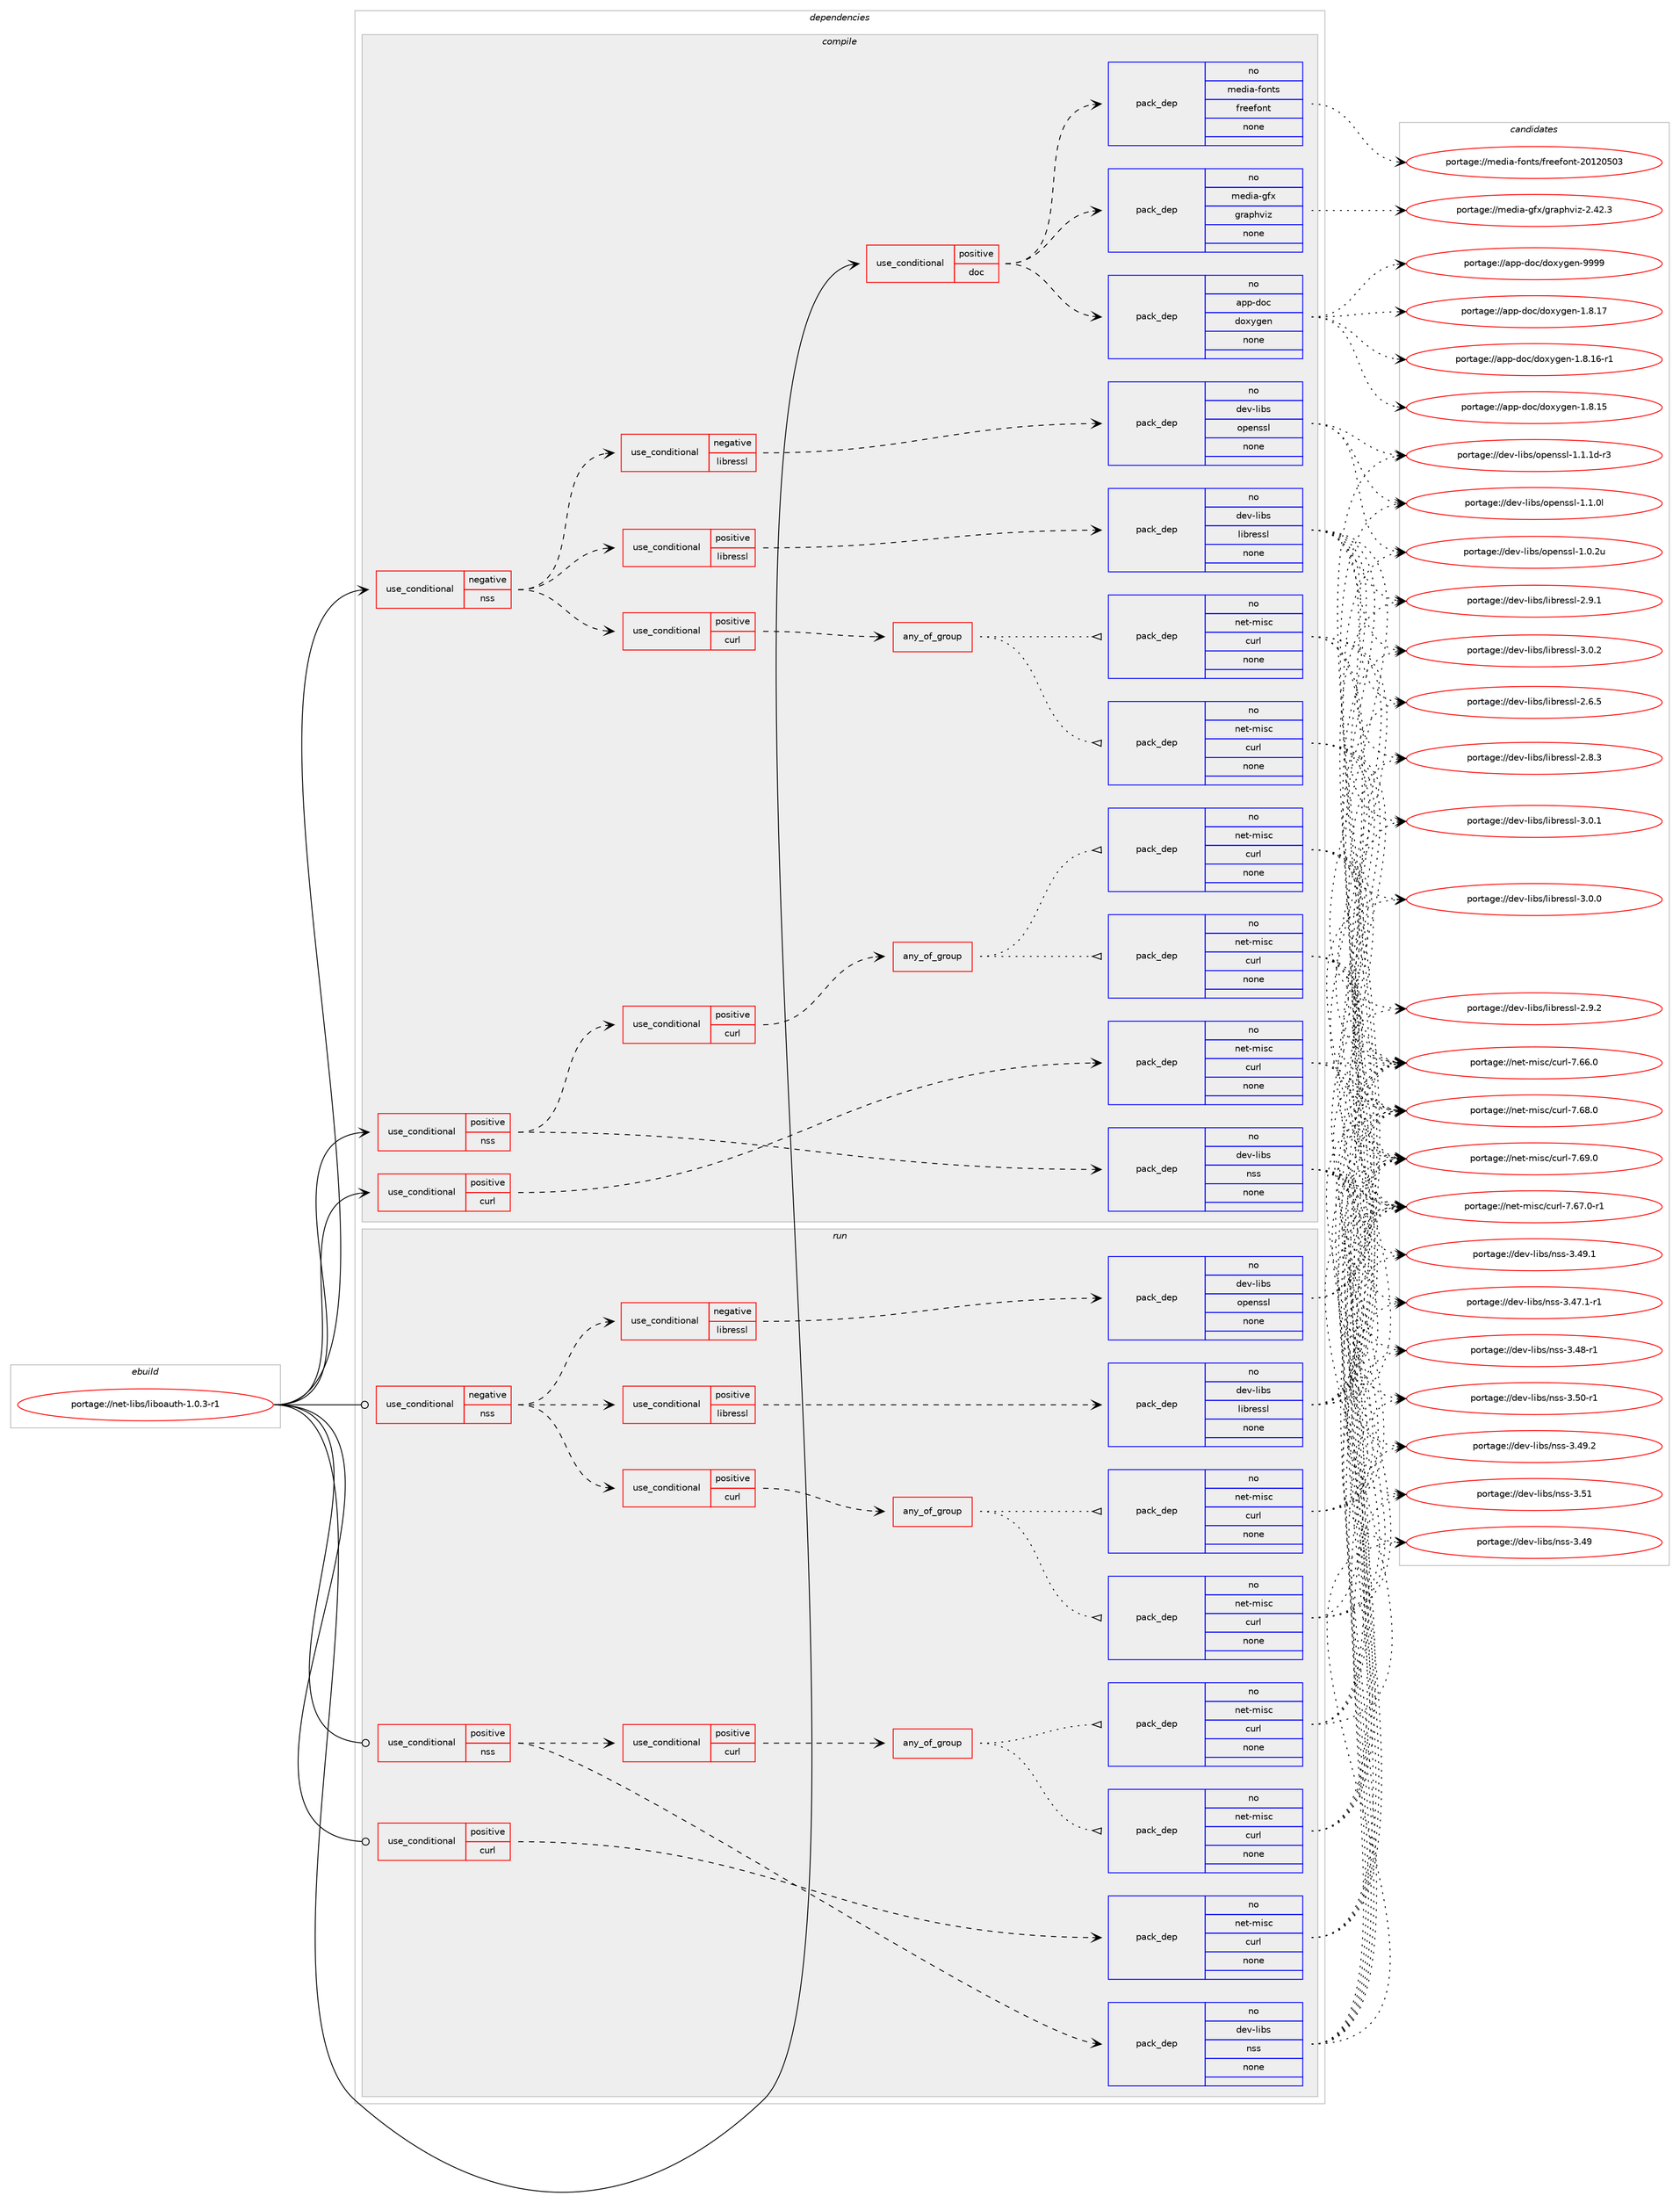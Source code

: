 digraph prolog {

# *************
# Graph options
# *************

newrank=true;
concentrate=true;
compound=true;
graph [rankdir=LR,fontname=Helvetica,fontsize=10,ranksep=1.5];#, ranksep=2.5, nodesep=0.2];
edge  [arrowhead=vee];
node  [fontname=Helvetica,fontsize=10];

# **********
# The ebuild
# **********

subgraph cluster_leftcol {
color=gray;
rank=same;
label=<<i>ebuild</i>>;
id [label="portage://net-libs/liboauth-1.0.3-r1", color=red, width=4, href="../net-libs/liboauth-1.0.3-r1.svg"];
}

# ****************
# The dependencies
# ****************

subgraph cluster_midcol {
color=gray;
label=<<i>dependencies</i>>;
subgraph cluster_compile {
fillcolor="#eeeeee";
style=filled;
label=<<i>compile</i>>;
subgraph cond11942 {
dependency59530 [label=<<TABLE BORDER="0" CELLBORDER="1" CELLSPACING="0" CELLPADDING="4"><TR><TD ROWSPAN="3" CELLPADDING="10">use_conditional</TD></TR><TR><TD>negative</TD></TR><TR><TD>nss</TD></TR></TABLE>>, shape=none, color=red];
subgraph cond11943 {
dependency59531 [label=<<TABLE BORDER="0" CELLBORDER="1" CELLSPACING="0" CELLPADDING="4"><TR><TD ROWSPAN="3" CELLPADDING="10">use_conditional</TD></TR><TR><TD>negative</TD></TR><TR><TD>libressl</TD></TR></TABLE>>, shape=none, color=red];
subgraph pack46398 {
dependency59532 [label=<<TABLE BORDER="0" CELLBORDER="1" CELLSPACING="0" CELLPADDING="4" WIDTH="220"><TR><TD ROWSPAN="6" CELLPADDING="30">pack_dep</TD></TR><TR><TD WIDTH="110">no</TD></TR><TR><TD>dev-libs</TD></TR><TR><TD>openssl</TD></TR><TR><TD>none</TD></TR><TR><TD></TD></TR></TABLE>>, shape=none, color=blue];
}
dependency59531:e -> dependency59532:w [weight=20,style="dashed",arrowhead="vee"];
}
dependency59530:e -> dependency59531:w [weight=20,style="dashed",arrowhead="vee"];
subgraph cond11944 {
dependency59533 [label=<<TABLE BORDER="0" CELLBORDER="1" CELLSPACING="0" CELLPADDING="4"><TR><TD ROWSPAN="3" CELLPADDING="10">use_conditional</TD></TR><TR><TD>positive</TD></TR><TR><TD>libressl</TD></TR></TABLE>>, shape=none, color=red];
subgraph pack46399 {
dependency59534 [label=<<TABLE BORDER="0" CELLBORDER="1" CELLSPACING="0" CELLPADDING="4" WIDTH="220"><TR><TD ROWSPAN="6" CELLPADDING="30">pack_dep</TD></TR><TR><TD WIDTH="110">no</TD></TR><TR><TD>dev-libs</TD></TR><TR><TD>libressl</TD></TR><TR><TD>none</TD></TR><TR><TD></TD></TR></TABLE>>, shape=none, color=blue];
}
dependency59533:e -> dependency59534:w [weight=20,style="dashed",arrowhead="vee"];
}
dependency59530:e -> dependency59533:w [weight=20,style="dashed",arrowhead="vee"];
subgraph cond11945 {
dependency59535 [label=<<TABLE BORDER="0" CELLBORDER="1" CELLSPACING="0" CELLPADDING="4"><TR><TD ROWSPAN="3" CELLPADDING="10">use_conditional</TD></TR><TR><TD>positive</TD></TR><TR><TD>curl</TD></TR></TABLE>>, shape=none, color=red];
subgraph any1169 {
dependency59536 [label=<<TABLE BORDER="0" CELLBORDER="1" CELLSPACING="0" CELLPADDING="4"><TR><TD CELLPADDING="10">any_of_group</TD></TR></TABLE>>, shape=none, color=red];subgraph pack46400 {
dependency59537 [label=<<TABLE BORDER="0" CELLBORDER="1" CELLSPACING="0" CELLPADDING="4" WIDTH="220"><TR><TD ROWSPAN="6" CELLPADDING="30">pack_dep</TD></TR><TR><TD WIDTH="110">no</TD></TR><TR><TD>net-misc</TD></TR><TR><TD>curl</TD></TR><TR><TD>none</TD></TR><TR><TD></TD></TR></TABLE>>, shape=none, color=blue];
}
dependency59536:e -> dependency59537:w [weight=20,style="dotted",arrowhead="oinv"];
subgraph pack46401 {
dependency59538 [label=<<TABLE BORDER="0" CELLBORDER="1" CELLSPACING="0" CELLPADDING="4" WIDTH="220"><TR><TD ROWSPAN="6" CELLPADDING="30">pack_dep</TD></TR><TR><TD WIDTH="110">no</TD></TR><TR><TD>net-misc</TD></TR><TR><TD>curl</TD></TR><TR><TD>none</TD></TR><TR><TD></TD></TR></TABLE>>, shape=none, color=blue];
}
dependency59536:e -> dependency59538:w [weight=20,style="dotted",arrowhead="oinv"];
}
dependency59535:e -> dependency59536:w [weight=20,style="dashed",arrowhead="vee"];
}
dependency59530:e -> dependency59535:w [weight=20,style="dashed",arrowhead="vee"];
}
id:e -> dependency59530:w [weight=20,style="solid",arrowhead="vee"];
subgraph cond11946 {
dependency59539 [label=<<TABLE BORDER="0" CELLBORDER="1" CELLSPACING="0" CELLPADDING="4"><TR><TD ROWSPAN="3" CELLPADDING="10">use_conditional</TD></TR><TR><TD>positive</TD></TR><TR><TD>curl</TD></TR></TABLE>>, shape=none, color=red];
subgraph pack46402 {
dependency59540 [label=<<TABLE BORDER="0" CELLBORDER="1" CELLSPACING="0" CELLPADDING="4" WIDTH="220"><TR><TD ROWSPAN="6" CELLPADDING="30">pack_dep</TD></TR><TR><TD WIDTH="110">no</TD></TR><TR><TD>net-misc</TD></TR><TR><TD>curl</TD></TR><TR><TD>none</TD></TR><TR><TD></TD></TR></TABLE>>, shape=none, color=blue];
}
dependency59539:e -> dependency59540:w [weight=20,style="dashed",arrowhead="vee"];
}
id:e -> dependency59539:w [weight=20,style="solid",arrowhead="vee"];
subgraph cond11947 {
dependency59541 [label=<<TABLE BORDER="0" CELLBORDER="1" CELLSPACING="0" CELLPADDING="4"><TR><TD ROWSPAN="3" CELLPADDING="10">use_conditional</TD></TR><TR><TD>positive</TD></TR><TR><TD>doc</TD></TR></TABLE>>, shape=none, color=red];
subgraph pack46403 {
dependency59542 [label=<<TABLE BORDER="0" CELLBORDER="1" CELLSPACING="0" CELLPADDING="4" WIDTH="220"><TR><TD ROWSPAN="6" CELLPADDING="30">pack_dep</TD></TR><TR><TD WIDTH="110">no</TD></TR><TR><TD>app-doc</TD></TR><TR><TD>doxygen</TD></TR><TR><TD>none</TD></TR><TR><TD></TD></TR></TABLE>>, shape=none, color=blue];
}
dependency59541:e -> dependency59542:w [weight=20,style="dashed",arrowhead="vee"];
subgraph pack46404 {
dependency59543 [label=<<TABLE BORDER="0" CELLBORDER="1" CELLSPACING="0" CELLPADDING="4" WIDTH="220"><TR><TD ROWSPAN="6" CELLPADDING="30">pack_dep</TD></TR><TR><TD WIDTH="110">no</TD></TR><TR><TD>media-gfx</TD></TR><TR><TD>graphviz</TD></TR><TR><TD>none</TD></TR><TR><TD></TD></TR></TABLE>>, shape=none, color=blue];
}
dependency59541:e -> dependency59543:w [weight=20,style="dashed",arrowhead="vee"];
subgraph pack46405 {
dependency59544 [label=<<TABLE BORDER="0" CELLBORDER="1" CELLSPACING="0" CELLPADDING="4" WIDTH="220"><TR><TD ROWSPAN="6" CELLPADDING="30">pack_dep</TD></TR><TR><TD WIDTH="110">no</TD></TR><TR><TD>media-fonts</TD></TR><TR><TD>freefont</TD></TR><TR><TD>none</TD></TR><TR><TD></TD></TR></TABLE>>, shape=none, color=blue];
}
dependency59541:e -> dependency59544:w [weight=20,style="dashed",arrowhead="vee"];
}
id:e -> dependency59541:w [weight=20,style="solid",arrowhead="vee"];
subgraph cond11948 {
dependency59545 [label=<<TABLE BORDER="0" CELLBORDER="1" CELLSPACING="0" CELLPADDING="4"><TR><TD ROWSPAN="3" CELLPADDING="10">use_conditional</TD></TR><TR><TD>positive</TD></TR><TR><TD>nss</TD></TR></TABLE>>, shape=none, color=red];
subgraph pack46406 {
dependency59546 [label=<<TABLE BORDER="0" CELLBORDER="1" CELLSPACING="0" CELLPADDING="4" WIDTH="220"><TR><TD ROWSPAN="6" CELLPADDING="30">pack_dep</TD></TR><TR><TD WIDTH="110">no</TD></TR><TR><TD>dev-libs</TD></TR><TR><TD>nss</TD></TR><TR><TD>none</TD></TR><TR><TD></TD></TR></TABLE>>, shape=none, color=blue];
}
dependency59545:e -> dependency59546:w [weight=20,style="dashed",arrowhead="vee"];
subgraph cond11949 {
dependency59547 [label=<<TABLE BORDER="0" CELLBORDER="1" CELLSPACING="0" CELLPADDING="4"><TR><TD ROWSPAN="3" CELLPADDING="10">use_conditional</TD></TR><TR><TD>positive</TD></TR><TR><TD>curl</TD></TR></TABLE>>, shape=none, color=red];
subgraph any1170 {
dependency59548 [label=<<TABLE BORDER="0" CELLBORDER="1" CELLSPACING="0" CELLPADDING="4"><TR><TD CELLPADDING="10">any_of_group</TD></TR></TABLE>>, shape=none, color=red];subgraph pack46407 {
dependency59549 [label=<<TABLE BORDER="0" CELLBORDER="1" CELLSPACING="0" CELLPADDING="4" WIDTH="220"><TR><TD ROWSPAN="6" CELLPADDING="30">pack_dep</TD></TR><TR><TD WIDTH="110">no</TD></TR><TR><TD>net-misc</TD></TR><TR><TD>curl</TD></TR><TR><TD>none</TD></TR><TR><TD></TD></TR></TABLE>>, shape=none, color=blue];
}
dependency59548:e -> dependency59549:w [weight=20,style="dotted",arrowhead="oinv"];
subgraph pack46408 {
dependency59550 [label=<<TABLE BORDER="0" CELLBORDER="1" CELLSPACING="0" CELLPADDING="4" WIDTH="220"><TR><TD ROWSPAN="6" CELLPADDING="30">pack_dep</TD></TR><TR><TD WIDTH="110">no</TD></TR><TR><TD>net-misc</TD></TR><TR><TD>curl</TD></TR><TR><TD>none</TD></TR><TR><TD></TD></TR></TABLE>>, shape=none, color=blue];
}
dependency59548:e -> dependency59550:w [weight=20,style="dotted",arrowhead="oinv"];
}
dependency59547:e -> dependency59548:w [weight=20,style="dashed",arrowhead="vee"];
}
dependency59545:e -> dependency59547:w [weight=20,style="dashed",arrowhead="vee"];
}
id:e -> dependency59545:w [weight=20,style="solid",arrowhead="vee"];
}
subgraph cluster_compileandrun {
fillcolor="#eeeeee";
style=filled;
label=<<i>compile and run</i>>;
}
subgraph cluster_run {
fillcolor="#eeeeee";
style=filled;
label=<<i>run</i>>;
subgraph cond11950 {
dependency59551 [label=<<TABLE BORDER="0" CELLBORDER="1" CELLSPACING="0" CELLPADDING="4"><TR><TD ROWSPAN="3" CELLPADDING="10">use_conditional</TD></TR><TR><TD>negative</TD></TR><TR><TD>nss</TD></TR></TABLE>>, shape=none, color=red];
subgraph cond11951 {
dependency59552 [label=<<TABLE BORDER="0" CELLBORDER="1" CELLSPACING="0" CELLPADDING="4"><TR><TD ROWSPAN="3" CELLPADDING="10">use_conditional</TD></TR><TR><TD>negative</TD></TR><TR><TD>libressl</TD></TR></TABLE>>, shape=none, color=red];
subgraph pack46409 {
dependency59553 [label=<<TABLE BORDER="0" CELLBORDER="1" CELLSPACING="0" CELLPADDING="4" WIDTH="220"><TR><TD ROWSPAN="6" CELLPADDING="30">pack_dep</TD></TR><TR><TD WIDTH="110">no</TD></TR><TR><TD>dev-libs</TD></TR><TR><TD>openssl</TD></TR><TR><TD>none</TD></TR><TR><TD></TD></TR></TABLE>>, shape=none, color=blue];
}
dependency59552:e -> dependency59553:w [weight=20,style="dashed",arrowhead="vee"];
}
dependency59551:e -> dependency59552:w [weight=20,style="dashed",arrowhead="vee"];
subgraph cond11952 {
dependency59554 [label=<<TABLE BORDER="0" CELLBORDER="1" CELLSPACING="0" CELLPADDING="4"><TR><TD ROWSPAN="3" CELLPADDING="10">use_conditional</TD></TR><TR><TD>positive</TD></TR><TR><TD>libressl</TD></TR></TABLE>>, shape=none, color=red];
subgraph pack46410 {
dependency59555 [label=<<TABLE BORDER="0" CELLBORDER="1" CELLSPACING="0" CELLPADDING="4" WIDTH="220"><TR><TD ROWSPAN="6" CELLPADDING="30">pack_dep</TD></TR><TR><TD WIDTH="110">no</TD></TR><TR><TD>dev-libs</TD></TR><TR><TD>libressl</TD></TR><TR><TD>none</TD></TR><TR><TD></TD></TR></TABLE>>, shape=none, color=blue];
}
dependency59554:e -> dependency59555:w [weight=20,style="dashed",arrowhead="vee"];
}
dependency59551:e -> dependency59554:w [weight=20,style="dashed",arrowhead="vee"];
subgraph cond11953 {
dependency59556 [label=<<TABLE BORDER="0" CELLBORDER="1" CELLSPACING="0" CELLPADDING="4"><TR><TD ROWSPAN="3" CELLPADDING="10">use_conditional</TD></TR><TR><TD>positive</TD></TR><TR><TD>curl</TD></TR></TABLE>>, shape=none, color=red];
subgraph any1171 {
dependency59557 [label=<<TABLE BORDER="0" CELLBORDER="1" CELLSPACING="0" CELLPADDING="4"><TR><TD CELLPADDING="10">any_of_group</TD></TR></TABLE>>, shape=none, color=red];subgraph pack46411 {
dependency59558 [label=<<TABLE BORDER="0" CELLBORDER="1" CELLSPACING="0" CELLPADDING="4" WIDTH="220"><TR><TD ROWSPAN="6" CELLPADDING="30">pack_dep</TD></TR><TR><TD WIDTH="110">no</TD></TR><TR><TD>net-misc</TD></TR><TR><TD>curl</TD></TR><TR><TD>none</TD></TR><TR><TD></TD></TR></TABLE>>, shape=none, color=blue];
}
dependency59557:e -> dependency59558:w [weight=20,style="dotted",arrowhead="oinv"];
subgraph pack46412 {
dependency59559 [label=<<TABLE BORDER="0" CELLBORDER="1" CELLSPACING="0" CELLPADDING="4" WIDTH="220"><TR><TD ROWSPAN="6" CELLPADDING="30">pack_dep</TD></TR><TR><TD WIDTH="110">no</TD></TR><TR><TD>net-misc</TD></TR><TR><TD>curl</TD></TR><TR><TD>none</TD></TR><TR><TD></TD></TR></TABLE>>, shape=none, color=blue];
}
dependency59557:e -> dependency59559:w [weight=20,style="dotted",arrowhead="oinv"];
}
dependency59556:e -> dependency59557:w [weight=20,style="dashed",arrowhead="vee"];
}
dependency59551:e -> dependency59556:w [weight=20,style="dashed",arrowhead="vee"];
}
id:e -> dependency59551:w [weight=20,style="solid",arrowhead="odot"];
subgraph cond11954 {
dependency59560 [label=<<TABLE BORDER="0" CELLBORDER="1" CELLSPACING="0" CELLPADDING="4"><TR><TD ROWSPAN="3" CELLPADDING="10">use_conditional</TD></TR><TR><TD>positive</TD></TR><TR><TD>curl</TD></TR></TABLE>>, shape=none, color=red];
subgraph pack46413 {
dependency59561 [label=<<TABLE BORDER="0" CELLBORDER="1" CELLSPACING="0" CELLPADDING="4" WIDTH="220"><TR><TD ROWSPAN="6" CELLPADDING="30">pack_dep</TD></TR><TR><TD WIDTH="110">no</TD></TR><TR><TD>net-misc</TD></TR><TR><TD>curl</TD></TR><TR><TD>none</TD></TR><TR><TD></TD></TR></TABLE>>, shape=none, color=blue];
}
dependency59560:e -> dependency59561:w [weight=20,style="dashed",arrowhead="vee"];
}
id:e -> dependency59560:w [weight=20,style="solid",arrowhead="odot"];
subgraph cond11955 {
dependency59562 [label=<<TABLE BORDER="0" CELLBORDER="1" CELLSPACING="0" CELLPADDING="4"><TR><TD ROWSPAN="3" CELLPADDING="10">use_conditional</TD></TR><TR><TD>positive</TD></TR><TR><TD>nss</TD></TR></TABLE>>, shape=none, color=red];
subgraph pack46414 {
dependency59563 [label=<<TABLE BORDER="0" CELLBORDER="1" CELLSPACING="0" CELLPADDING="4" WIDTH="220"><TR><TD ROWSPAN="6" CELLPADDING="30">pack_dep</TD></TR><TR><TD WIDTH="110">no</TD></TR><TR><TD>dev-libs</TD></TR><TR><TD>nss</TD></TR><TR><TD>none</TD></TR><TR><TD></TD></TR></TABLE>>, shape=none, color=blue];
}
dependency59562:e -> dependency59563:w [weight=20,style="dashed",arrowhead="vee"];
subgraph cond11956 {
dependency59564 [label=<<TABLE BORDER="0" CELLBORDER="1" CELLSPACING="0" CELLPADDING="4"><TR><TD ROWSPAN="3" CELLPADDING="10">use_conditional</TD></TR><TR><TD>positive</TD></TR><TR><TD>curl</TD></TR></TABLE>>, shape=none, color=red];
subgraph any1172 {
dependency59565 [label=<<TABLE BORDER="0" CELLBORDER="1" CELLSPACING="0" CELLPADDING="4"><TR><TD CELLPADDING="10">any_of_group</TD></TR></TABLE>>, shape=none, color=red];subgraph pack46415 {
dependency59566 [label=<<TABLE BORDER="0" CELLBORDER="1" CELLSPACING="0" CELLPADDING="4" WIDTH="220"><TR><TD ROWSPAN="6" CELLPADDING="30">pack_dep</TD></TR><TR><TD WIDTH="110">no</TD></TR><TR><TD>net-misc</TD></TR><TR><TD>curl</TD></TR><TR><TD>none</TD></TR><TR><TD></TD></TR></TABLE>>, shape=none, color=blue];
}
dependency59565:e -> dependency59566:w [weight=20,style="dotted",arrowhead="oinv"];
subgraph pack46416 {
dependency59567 [label=<<TABLE BORDER="0" CELLBORDER="1" CELLSPACING="0" CELLPADDING="4" WIDTH="220"><TR><TD ROWSPAN="6" CELLPADDING="30">pack_dep</TD></TR><TR><TD WIDTH="110">no</TD></TR><TR><TD>net-misc</TD></TR><TR><TD>curl</TD></TR><TR><TD>none</TD></TR><TR><TD></TD></TR></TABLE>>, shape=none, color=blue];
}
dependency59565:e -> dependency59567:w [weight=20,style="dotted",arrowhead="oinv"];
}
dependency59564:e -> dependency59565:w [weight=20,style="dashed",arrowhead="vee"];
}
dependency59562:e -> dependency59564:w [weight=20,style="dashed",arrowhead="vee"];
}
id:e -> dependency59562:w [weight=20,style="solid",arrowhead="odot"];
}
}

# **************
# The candidates
# **************

subgraph cluster_choices {
rank=same;
color=gray;
label=<<i>candidates</i>>;

subgraph choice46398 {
color=black;
nodesep=1;
choice1001011184510810598115471111121011101151151084549464946491004511451 [label="portage://dev-libs/openssl-1.1.1d-r3", color=red, width=4,href="../dev-libs/openssl-1.1.1d-r3.svg"];
choice100101118451081059811547111112101110115115108454946494648108 [label="portage://dev-libs/openssl-1.1.0l", color=red, width=4,href="../dev-libs/openssl-1.1.0l.svg"];
choice100101118451081059811547111112101110115115108454946484650117 [label="portage://dev-libs/openssl-1.0.2u", color=red, width=4,href="../dev-libs/openssl-1.0.2u.svg"];
dependency59532:e -> choice1001011184510810598115471111121011101151151084549464946491004511451:w [style=dotted,weight="100"];
dependency59532:e -> choice100101118451081059811547111112101110115115108454946494648108:w [style=dotted,weight="100"];
dependency59532:e -> choice100101118451081059811547111112101110115115108454946484650117:w [style=dotted,weight="100"];
}
subgraph choice46399 {
color=black;
nodesep=1;
choice10010111845108105981154710810598114101115115108455146484650 [label="portage://dev-libs/libressl-3.0.2", color=red, width=4,href="../dev-libs/libressl-3.0.2.svg"];
choice10010111845108105981154710810598114101115115108455146484649 [label="portage://dev-libs/libressl-3.0.1", color=red, width=4,href="../dev-libs/libressl-3.0.1.svg"];
choice10010111845108105981154710810598114101115115108455146484648 [label="portage://dev-libs/libressl-3.0.0", color=red, width=4,href="../dev-libs/libressl-3.0.0.svg"];
choice10010111845108105981154710810598114101115115108455046574650 [label="portage://dev-libs/libressl-2.9.2", color=red, width=4,href="../dev-libs/libressl-2.9.2.svg"];
choice10010111845108105981154710810598114101115115108455046574649 [label="portage://dev-libs/libressl-2.9.1", color=red, width=4,href="../dev-libs/libressl-2.9.1.svg"];
choice10010111845108105981154710810598114101115115108455046564651 [label="portage://dev-libs/libressl-2.8.3", color=red, width=4,href="../dev-libs/libressl-2.8.3.svg"];
choice10010111845108105981154710810598114101115115108455046544653 [label="portage://dev-libs/libressl-2.6.5", color=red, width=4,href="../dev-libs/libressl-2.6.5.svg"];
dependency59534:e -> choice10010111845108105981154710810598114101115115108455146484650:w [style=dotted,weight="100"];
dependency59534:e -> choice10010111845108105981154710810598114101115115108455146484649:w [style=dotted,weight="100"];
dependency59534:e -> choice10010111845108105981154710810598114101115115108455146484648:w [style=dotted,weight="100"];
dependency59534:e -> choice10010111845108105981154710810598114101115115108455046574650:w [style=dotted,weight="100"];
dependency59534:e -> choice10010111845108105981154710810598114101115115108455046574649:w [style=dotted,weight="100"];
dependency59534:e -> choice10010111845108105981154710810598114101115115108455046564651:w [style=dotted,weight="100"];
dependency59534:e -> choice10010111845108105981154710810598114101115115108455046544653:w [style=dotted,weight="100"];
}
subgraph choice46400 {
color=black;
nodesep=1;
choice1101011164510910511599479911711410845554654574648 [label="portage://net-misc/curl-7.69.0", color=red, width=4,href="../net-misc/curl-7.69.0.svg"];
choice1101011164510910511599479911711410845554654564648 [label="portage://net-misc/curl-7.68.0", color=red, width=4,href="../net-misc/curl-7.68.0.svg"];
choice11010111645109105115994799117114108455546545546484511449 [label="portage://net-misc/curl-7.67.0-r1", color=red, width=4,href="../net-misc/curl-7.67.0-r1.svg"];
choice1101011164510910511599479911711410845554654544648 [label="portage://net-misc/curl-7.66.0", color=red, width=4,href="../net-misc/curl-7.66.0.svg"];
dependency59537:e -> choice1101011164510910511599479911711410845554654574648:w [style=dotted,weight="100"];
dependency59537:e -> choice1101011164510910511599479911711410845554654564648:w [style=dotted,weight="100"];
dependency59537:e -> choice11010111645109105115994799117114108455546545546484511449:w [style=dotted,weight="100"];
dependency59537:e -> choice1101011164510910511599479911711410845554654544648:w [style=dotted,weight="100"];
}
subgraph choice46401 {
color=black;
nodesep=1;
choice1101011164510910511599479911711410845554654574648 [label="portage://net-misc/curl-7.69.0", color=red, width=4,href="../net-misc/curl-7.69.0.svg"];
choice1101011164510910511599479911711410845554654564648 [label="portage://net-misc/curl-7.68.0", color=red, width=4,href="../net-misc/curl-7.68.0.svg"];
choice11010111645109105115994799117114108455546545546484511449 [label="portage://net-misc/curl-7.67.0-r1", color=red, width=4,href="../net-misc/curl-7.67.0-r1.svg"];
choice1101011164510910511599479911711410845554654544648 [label="portage://net-misc/curl-7.66.0", color=red, width=4,href="../net-misc/curl-7.66.0.svg"];
dependency59538:e -> choice1101011164510910511599479911711410845554654574648:w [style=dotted,weight="100"];
dependency59538:e -> choice1101011164510910511599479911711410845554654564648:w [style=dotted,weight="100"];
dependency59538:e -> choice11010111645109105115994799117114108455546545546484511449:w [style=dotted,weight="100"];
dependency59538:e -> choice1101011164510910511599479911711410845554654544648:w [style=dotted,weight="100"];
}
subgraph choice46402 {
color=black;
nodesep=1;
choice1101011164510910511599479911711410845554654574648 [label="portage://net-misc/curl-7.69.0", color=red, width=4,href="../net-misc/curl-7.69.0.svg"];
choice1101011164510910511599479911711410845554654564648 [label="portage://net-misc/curl-7.68.0", color=red, width=4,href="../net-misc/curl-7.68.0.svg"];
choice11010111645109105115994799117114108455546545546484511449 [label="portage://net-misc/curl-7.67.0-r1", color=red, width=4,href="../net-misc/curl-7.67.0-r1.svg"];
choice1101011164510910511599479911711410845554654544648 [label="portage://net-misc/curl-7.66.0", color=red, width=4,href="../net-misc/curl-7.66.0.svg"];
dependency59540:e -> choice1101011164510910511599479911711410845554654574648:w [style=dotted,weight="100"];
dependency59540:e -> choice1101011164510910511599479911711410845554654564648:w [style=dotted,weight="100"];
dependency59540:e -> choice11010111645109105115994799117114108455546545546484511449:w [style=dotted,weight="100"];
dependency59540:e -> choice1101011164510910511599479911711410845554654544648:w [style=dotted,weight="100"];
}
subgraph choice46403 {
color=black;
nodesep=1;
choice971121124510011199471001111201211031011104557575757 [label="portage://app-doc/doxygen-9999", color=red, width=4,href="../app-doc/doxygen-9999.svg"];
choice9711211245100111994710011112012110310111045494656464955 [label="portage://app-doc/doxygen-1.8.17", color=red, width=4,href="../app-doc/doxygen-1.8.17.svg"];
choice97112112451001119947100111120121103101110454946564649544511449 [label="portage://app-doc/doxygen-1.8.16-r1", color=red, width=4,href="../app-doc/doxygen-1.8.16-r1.svg"];
choice9711211245100111994710011112012110310111045494656464953 [label="portage://app-doc/doxygen-1.8.15", color=red, width=4,href="../app-doc/doxygen-1.8.15.svg"];
dependency59542:e -> choice971121124510011199471001111201211031011104557575757:w [style=dotted,weight="100"];
dependency59542:e -> choice9711211245100111994710011112012110310111045494656464955:w [style=dotted,weight="100"];
dependency59542:e -> choice97112112451001119947100111120121103101110454946564649544511449:w [style=dotted,weight="100"];
dependency59542:e -> choice9711211245100111994710011112012110310111045494656464953:w [style=dotted,weight="100"];
}
subgraph choice46404 {
color=black;
nodesep=1;
choice1091011001059745103102120471031149711210411810512245504652504651 [label="portage://media-gfx/graphviz-2.42.3", color=red, width=4,href="../media-gfx/graphviz-2.42.3.svg"];
dependency59543:e -> choice1091011001059745103102120471031149711210411810512245504652504651:w [style=dotted,weight="100"];
}
subgraph choice46405 {
color=black;
nodesep=1;
choice109101100105974510211111011611547102114101101102111110116455048495048534851 [label="portage://media-fonts/freefont-20120503", color=red, width=4,href="../media-fonts/freefont-20120503.svg"];
dependency59544:e -> choice109101100105974510211111011611547102114101101102111110116455048495048534851:w [style=dotted,weight="100"];
}
subgraph choice46406 {
color=black;
nodesep=1;
choice1001011184510810598115471101151154551465349 [label="portage://dev-libs/nss-3.51", color=red, width=4,href="../dev-libs/nss-3.51.svg"];
choice10010111845108105981154711011511545514653484511449 [label="portage://dev-libs/nss-3.50-r1", color=red, width=4,href="../dev-libs/nss-3.50-r1.svg"];
choice10010111845108105981154711011511545514652574650 [label="portage://dev-libs/nss-3.49.2", color=red, width=4,href="../dev-libs/nss-3.49.2.svg"];
choice10010111845108105981154711011511545514652574649 [label="portage://dev-libs/nss-3.49.1", color=red, width=4,href="../dev-libs/nss-3.49.1.svg"];
choice1001011184510810598115471101151154551465257 [label="portage://dev-libs/nss-3.49", color=red, width=4,href="../dev-libs/nss-3.49.svg"];
choice10010111845108105981154711011511545514652564511449 [label="portage://dev-libs/nss-3.48-r1", color=red, width=4,href="../dev-libs/nss-3.48-r1.svg"];
choice100101118451081059811547110115115455146525546494511449 [label="portage://dev-libs/nss-3.47.1-r1", color=red, width=4,href="../dev-libs/nss-3.47.1-r1.svg"];
dependency59546:e -> choice1001011184510810598115471101151154551465349:w [style=dotted,weight="100"];
dependency59546:e -> choice10010111845108105981154711011511545514653484511449:w [style=dotted,weight="100"];
dependency59546:e -> choice10010111845108105981154711011511545514652574650:w [style=dotted,weight="100"];
dependency59546:e -> choice10010111845108105981154711011511545514652574649:w [style=dotted,weight="100"];
dependency59546:e -> choice1001011184510810598115471101151154551465257:w [style=dotted,weight="100"];
dependency59546:e -> choice10010111845108105981154711011511545514652564511449:w [style=dotted,weight="100"];
dependency59546:e -> choice100101118451081059811547110115115455146525546494511449:w [style=dotted,weight="100"];
}
subgraph choice46407 {
color=black;
nodesep=1;
choice1101011164510910511599479911711410845554654574648 [label="portage://net-misc/curl-7.69.0", color=red, width=4,href="../net-misc/curl-7.69.0.svg"];
choice1101011164510910511599479911711410845554654564648 [label="portage://net-misc/curl-7.68.0", color=red, width=4,href="../net-misc/curl-7.68.0.svg"];
choice11010111645109105115994799117114108455546545546484511449 [label="portage://net-misc/curl-7.67.0-r1", color=red, width=4,href="../net-misc/curl-7.67.0-r1.svg"];
choice1101011164510910511599479911711410845554654544648 [label="portage://net-misc/curl-7.66.0", color=red, width=4,href="../net-misc/curl-7.66.0.svg"];
dependency59549:e -> choice1101011164510910511599479911711410845554654574648:w [style=dotted,weight="100"];
dependency59549:e -> choice1101011164510910511599479911711410845554654564648:w [style=dotted,weight="100"];
dependency59549:e -> choice11010111645109105115994799117114108455546545546484511449:w [style=dotted,weight="100"];
dependency59549:e -> choice1101011164510910511599479911711410845554654544648:w [style=dotted,weight="100"];
}
subgraph choice46408 {
color=black;
nodesep=1;
choice1101011164510910511599479911711410845554654574648 [label="portage://net-misc/curl-7.69.0", color=red, width=4,href="../net-misc/curl-7.69.0.svg"];
choice1101011164510910511599479911711410845554654564648 [label="portage://net-misc/curl-7.68.0", color=red, width=4,href="../net-misc/curl-7.68.0.svg"];
choice11010111645109105115994799117114108455546545546484511449 [label="portage://net-misc/curl-7.67.0-r1", color=red, width=4,href="../net-misc/curl-7.67.0-r1.svg"];
choice1101011164510910511599479911711410845554654544648 [label="portage://net-misc/curl-7.66.0", color=red, width=4,href="../net-misc/curl-7.66.0.svg"];
dependency59550:e -> choice1101011164510910511599479911711410845554654574648:w [style=dotted,weight="100"];
dependency59550:e -> choice1101011164510910511599479911711410845554654564648:w [style=dotted,weight="100"];
dependency59550:e -> choice11010111645109105115994799117114108455546545546484511449:w [style=dotted,weight="100"];
dependency59550:e -> choice1101011164510910511599479911711410845554654544648:w [style=dotted,weight="100"];
}
subgraph choice46409 {
color=black;
nodesep=1;
choice1001011184510810598115471111121011101151151084549464946491004511451 [label="portage://dev-libs/openssl-1.1.1d-r3", color=red, width=4,href="../dev-libs/openssl-1.1.1d-r3.svg"];
choice100101118451081059811547111112101110115115108454946494648108 [label="portage://dev-libs/openssl-1.1.0l", color=red, width=4,href="../dev-libs/openssl-1.1.0l.svg"];
choice100101118451081059811547111112101110115115108454946484650117 [label="portage://dev-libs/openssl-1.0.2u", color=red, width=4,href="../dev-libs/openssl-1.0.2u.svg"];
dependency59553:e -> choice1001011184510810598115471111121011101151151084549464946491004511451:w [style=dotted,weight="100"];
dependency59553:e -> choice100101118451081059811547111112101110115115108454946494648108:w [style=dotted,weight="100"];
dependency59553:e -> choice100101118451081059811547111112101110115115108454946484650117:w [style=dotted,weight="100"];
}
subgraph choice46410 {
color=black;
nodesep=1;
choice10010111845108105981154710810598114101115115108455146484650 [label="portage://dev-libs/libressl-3.0.2", color=red, width=4,href="../dev-libs/libressl-3.0.2.svg"];
choice10010111845108105981154710810598114101115115108455146484649 [label="portage://dev-libs/libressl-3.0.1", color=red, width=4,href="../dev-libs/libressl-3.0.1.svg"];
choice10010111845108105981154710810598114101115115108455146484648 [label="portage://dev-libs/libressl-3.0.0", color=red, width=4,href="../dev-libs/libressl-3.0.0.svg"];
choice10010111845108105981154710810598114101115115108455046574650 [label="portage://dev-libs/libressl-2.9.2", color=red, width=4,href="../dev-libs/libressl-2.9.2.svg"];
choice10010111845108105981154710810598114101115115108455046574649 [label="portage://dev-libs/libressl-2.9.1", color=red, width=4,href="../dev-libs/libressl-2.9.1.svg"];
choice10010111845108105981154710810598114101115115108455046564651 [label="portage://dev-libs/libressl-2.8.3", color=red, width=4,href="../dev-libs/libressl-2.8.3.svg"];
choice10010111845108105981154710810598114101115115108455046544653 [label="portage://dev-libs/libressl-2.6.5", color=red, width=4,href="../dev-libs/libressl-2.6.5.svg"];
dependency59555:e -> choice10010111845108105981154710810598114101115115108455146484650:w [style=dotted,weight="100"];
dependency59555:e -> choice10010111845108105981154710810598114101115115108455146484649:w [style=dotted,weight="100"];
dependency59555:e -> choice10010111845108105981154710810598114101115115108455146484648:w [style=dotted,weight="100"];
dependency59555:e -> choice10010111845108105981154710810598114101115115108455046574650:w [style=dotted,weight="100"];
dependency59555:e -> choice10010111845108105981154710810598114101115115108455046574649:w [style=dotted,weight="100"];
dependency59555:e -> choice10010111845108105981154710810598114101115115108455046564651:w [style=dotted,weight="100"];
dependency59555:e -> choice10010111845108105981154710810598114101115115108455046544653:w [style=dotted,weight="100"];
}
subgraph choice46411 {
color=black;
nodesep=1;
choice1101011164510910511599479911711410845554654574648 [label="portage://net-misc/curl-7.69.0", color=red, width=4,href="../net-misc/curl-7.69.0.svg"];
choice1101011164510910511599479911711410845554654564648 [label="portage://net-misc/curl-7.68.0", color=red, width=4,href="../net-misc/curl-7.68.0.svg"];
choice11010111645109105115994799117114108455546545546484511449 [label="portage://net-misc/curl-7.67.0-r1", color=red, width=4,href="../net-misc/curl-7.67.0-r1.svg"];
choice1101011164510910511599479911711410845554654544648 [label="portage://net-misc/curl-7.66.0", color=red, width=4,href="../net-misc/curl-7.66.0.svg"];
dependency59558:e -> choice1101011164510910511599479911711410845554654574648:w [style=dotted,weight="100"];
dependency59558:e -> choice1101011164510910511599479911711410845554654564648:w [style=dotted,weight="100"];
dependency59558:e -> choice11010111645109105115994799117114108455546545546484511449:w [style=dotted,weight="100"];
dependency59558:e -> choice1101011164510910511599479911711410845554654544648:w [style=dotted,weight="100"];
}
subgraph choice46412 {
color=black;
nodesep=1;
choice1101011164510910511599479911711410845554654574648 [label="portage://net-misc/curl-7.69.0", color=red, width=4,href="../net-misc/curl-7.69.0.svg"];
choice1101011164510910511599479911711410845554654564648 [label="portage://net-misc/curl-7.68.0", color=red, width=4,href="../net-misc/curl-7.68.0.svg"];
choice11010111645109105115994799117114108455546545546484511449 [label="portage://net-misc/curl-7.67.0-r1", color=red, width=4,href="../net-misc/curl-7.67.0-r1.svg"];
choice1101011164510910511599479911711410845554654544648 [label="portage://net-misc/curl-7.66.0", color=red, width=4,href="../net-misc/curl-7.66.0.svg"];
dependency59559:e -> choice1101011164510910511599479911711410845554654574648:w [style=dotted,weight="100"];
dependency59559:e -> choice1101011164510910511599479911711410845554654564648:w [style=dotted,weight="100"];
dependency59559:e -> choice11010111645109105115994799117114108455546545546484511449:w [style=dotted,weight="100"];
dependency59559:e -> choice1101011164510910511599479911711410845554654544648:w [style=dotted,weight="100"];
}
subgraph choice46413 {
color=black;
nodesep=1;
choice1101011164510910511599479911711410845554654574648 [label="portage://net-misc/curl-7.69.0", color=red, width=4,href="../net-misc/curl-7.69.0.svg"];
choice1101011164510910511599479911711410845554654564648 [label="portage://net-misc/curl-7.68.0", color=red, width=4,href="../net-misc/curl-7.68.0.svg"];
choice11010111645109105115994799117114108455546545546484511449 [label="portage://net-misc/curl-7.67.0-r1", color=red, width=4,href="../net-misc/curl-7.67.0-r1.svg"];
choice1101011164510910511599479911711410845554654544648 [label="portage://net-misc/curl-7.66.0", color=red, width=4,href="../net-misc/curl-7.66.0.svg"];
dependency59561:e -> choice1101011164510910511599479911711410845554654574648:w [style=dotted,weight="100"];
dependency59561:e -> choice1101011164510910511599479911711410845554654564648:w [style=dotted,weight="100"];
dependency59561:e -> choice11010111645109105115994799117114108455546545546484511449:w [style=dotted,weight="100"];
dependency59561:e -> choice1101011164510910511599479911711410845554654544648:w [style=dotted,weight="100"];
}
subgraph choice46414 {
color=black;
nodesep=1;
choice1001011184510810598115471101151154551465349 [label="portage://dev-libs/nss-3.51", color=red, width=4,href="../dev-libs/nss-3.51.svg"];
choice10010111845108105981154711011511545514653484511449 [label="portage://dev-libs/nss-3.50-r1", color=red, width=4,href="../dev-libs/nss-3.50-r1.svg"];
choice10010111845108105981154711011511545514652574650 [label="portage://dev-libs/nss-3.49.2", color=red, width=4,href="../dev-libs/nss-3.49.2.svg"];
choice10010111845108105981154711011511545514652574649 [label="portage://dev-libs/nss-3.49.1", color=red, width=4,href="../dev-libs/nss-3.49.1.svg"];
choice1001011184510810598115471101151154551465257 [label="portage://dev-libs/nss-3.49", color=red, width=4,href="../dev-libs/nss-3.49.svg"];
choice10010111845108105981154711011511545514652564511449 [label="portage://dev-libs/nss-3.48-r1", color=red, width=4,href="../dev-libs/nss-3.48-r1.svg"];
choice100101118451081059811547110115115455146525546494511449 [label="portage://dev-libs/nss-3.47.1-r1", color=red, width=4,href="../dev-libs/nss-3.47.1-r1.svg"];
dependency59563:e -> choice1001011184510810598115471101151154551465349:w [style=dotted,weight="100"];
dependency59563:e -> choice10010111845108105981154711011511545514653484511449:w [style=dotted,weight="100"];
dependency59563:e -> choice10010111845108105981154711011511545514652574650:w [style=dotted,weight="100"];
dependency59563:e -> choice10010111845108105981154711011511545514652574649:w [style=dotted,weight="100"];
dependency59563:e -> choice1001011184510810598115471101151154551465257:w [style=dotted,weight="100"];
dependency59563:e -> choice10010111845108105981154711011511545514652564511449:w [style=dotted,weight="100"];
dependency59563:e -> choice100101118451081059811547110115115455146525546494511449:w [style=dotted,weight="100"];
}
subgraph choice46415 {
color=black;
nodesep=1;
choice1101011164510910511599479911711410845554654574648 [label="portage://net-misc/curl-7.69.0", color=red, width=4,href="../net-misc/curl-7.69.0.svg"];
choice1101011164510910511599479911711410845554654564648 [label="portage://net-misc/curl-7.68.0", color=red, width=4,href="../net-misc/curl-7.68.0.svg"];
choice11010111645109105115994799117114108455546545546484511449 [label="portage://net-misc/curl-7.67.0-r1", color=red, width=4,href="../net-misc/curl-7.67.0-r1.svg"];
choice1101011164510910511599479911711410845554654544648 [label="portage://net-misc/curl-7.66.0", color=red, width=4,href="../net-misc/curl-7.66.0.svg"];
dependency59566:e -> choice1101011164510910511599479911711410845554654574648:w [style=dotted,weight="100"];
dependency59566:e -> choice1101011164510910511599479911711410845554654564648:w [style=dotted,weight="100"];
dependency59566:e -> choice11010111645109105115994799117114108455546545546484511449:w [style=dotted,weight="100"];
dependency59566:e -> choice1101011164510910511599479911711410845554654544648:w [style=dotted,weight="100"];
}
subgraph choice46416 {
color=black;
nodesep=1;
choice1101011164510910511599479911711410845554654574648 [label="portage://net-misc/curl-7.69.0", color=red, width=4,href="../net-misc/curl-7.69.0.svg"];
choice1101011164510910511599479911711410845554654564648 [label="portage://net-misc/curl-7.68.0", color=red, width=4,href="../net-misc/curl-7.68.0.svg"];
choice11010111645109105115994799117114108455546545546484511449 [label="portage://net-misc/curl-7.67.0-r1", color=red, width=4,href="../net-misc/curl-7.67.0-r1.svg"];
choice1101011164510910511599479911711410845554654544648 [label="portage://net-misc/curl-7.66.0", color=red, width=4,href="../net-misc/curl-7.66.0.svg"];
dependency59567:e -> choice1101011164510910511599479911711410845554654574648:w [style=dotted,weight="100"];
dependency59567:e -> choice1101011164510910511599479911711410845554654564648:w [style=dotted,weight="100"];
dependency59567:e -> choice11010111645109105115994799117114108455546545546484511449:w [style=dotted,weight="100"];
dependency59567:e -> choice1101011164510910511599479911711410845554654544648:w [style=dotted,weight="100"];
}
}

}
